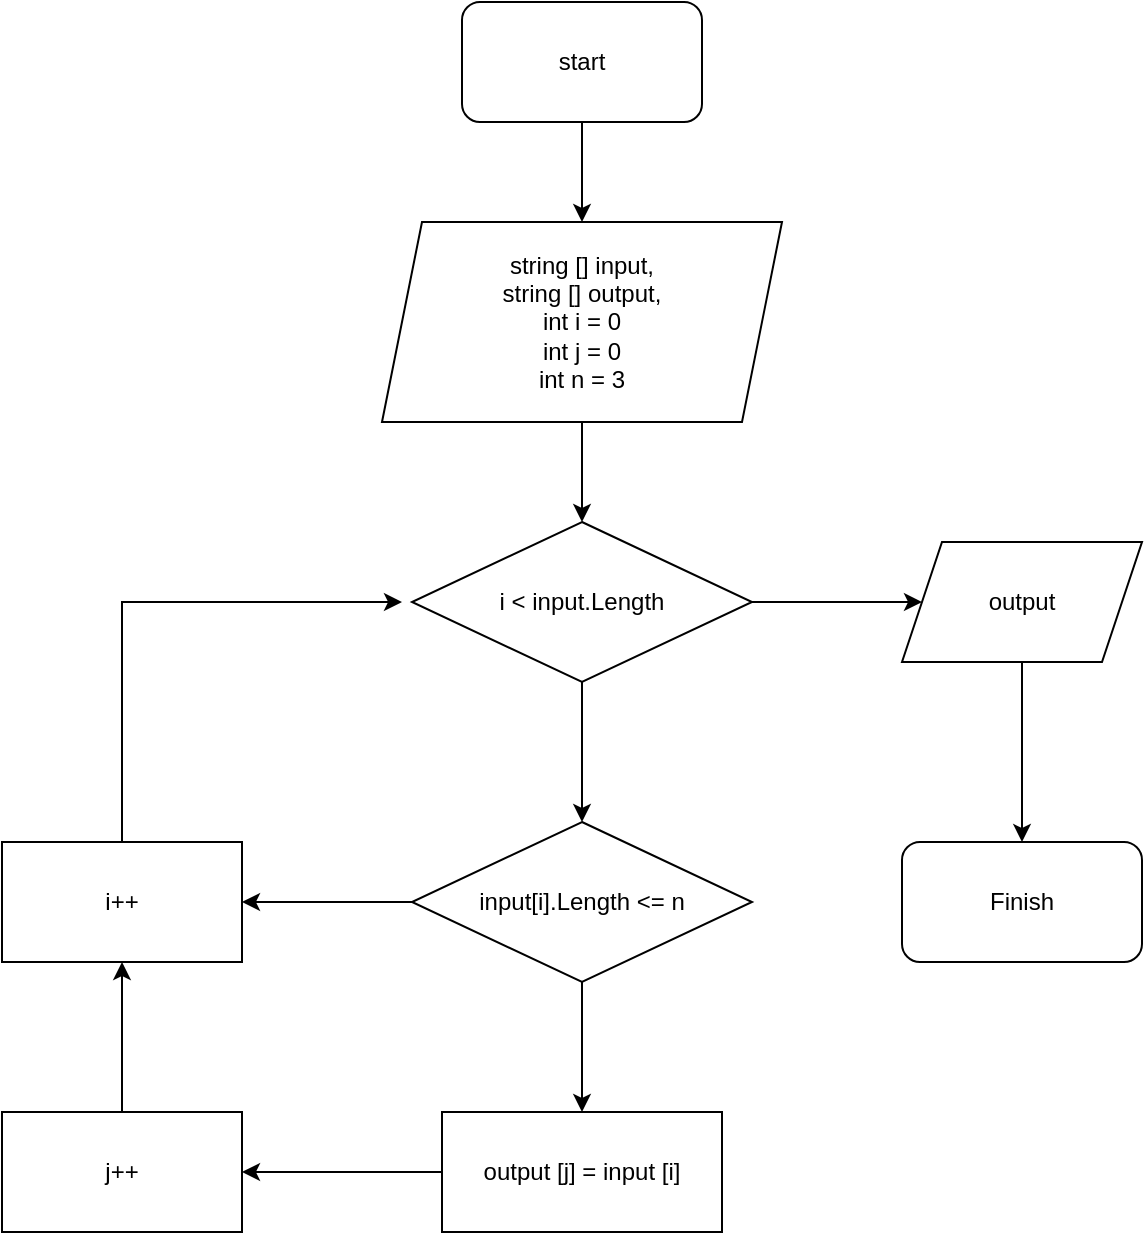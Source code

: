 <mxfile version="12.2.4" pages="1"><diagram id="C5RBs43oDa-KdzZeNtuy" name="Page-1"><mxGraphModel dx="650" dy="236" grid="1" gridSize="10" guides="1" tooltips="1" connect="1" arrows="1" fold="1" page="1" pageScale="1" pageWidth="827" pageHeight="1169" math="0" shadow="0"><root><mxCell id="WIyWlLk6GJQsqaUBKTNV-0"/><mxCell id="WIyWlLk6GJQsqaUBKTNV-1" parent="WIyWlLk6GJQsqaUBKTNV-0"/><mxCell id="msBIbbUuq6xZIfn3R0An-10" style="edgeStyle=orthogonalEdgeStyle;rounded=0;orthogonalLoop=1;jettySize=auto;html=1;exitX=0.5;exitY=1;exitDx=0;exitDy=0;" parent="WIyWlLk6GJQsqaUBKTNV-1" source="msBIbbUuq6xZIfn3R0An-1" target="msBIbbUuq6xZIfn3R0An-2" edge="1"><mxGeometry relative="1" as="geometry"/></mxCell><mxCell id="msBIbbUuq6xZIfn3R0An-1" value="start" style="rounded=1;whiteSpace=wrap;html=1;" parent="WIyWlLk6GJQsqaUBKTNV-1" vertex="1"><mxGeometry x="340" y="30" width="120" height="60" as="geometry"/></mxCell><mxCell id="msBIbbUuq6xZIfn3R0An-11" style="edgeStyle=orthogonalEdgeStyle;rounded=0;orthogonalLoop=1;jettySize=auto;html=1;entryX=0.5;entryY=0;entryDx=0;entryDy=0;" parent="WIyWlLk6GJQsqaUBKTNV-1" source="msBIbbUuq6xZIfn3R0An-2" target="msBIbbUuq6xZIfn3R0An-3" edge="1"><mxGeometry relative="1" as="geometry"/></mxCell><mxCell id="msBIbbUuq6xZIfn3R0An-2" value="string [] input,&lt;br&gt;string [] output,&lt;br&gt;int i = 0&lt;br&gt;int j = 0&lt;br&gt;int n = 3" style="shape=parallelogram;perimeter=parallelogramPerimeter;whiteSpace=wrap;html=1;fixedSize=1;" parent="WIyWlLk6GJQsqaUBKTNV-1" vertex="1"><mxGeometry x="300" y="140" width="200" height="100" as="geometry"/></mxCell><mxCell id="msBIbbUuq6xZIfn3R0An-12" style="edgeStyle=orthogonalEdgeStyle;rounded=0;orthogonalLoop=1;jettySize=auto;html=1;exitX=0.5;exitY=1;exitDx=0;exitDy=0;entryX=0.5;entryY=0;entryDx=0;entryDy=0;" parent="WIyWlLk6GJQsqaUBKTNV-1" source="msBIbbUuq6xZIfn3R0An-3" target="msBIbbUuq6xZIfn3R0An-4" edge="1"><mxGeometry relative="1" as="geometry"/></mxCell><mxCell id="msBIbbUuq6xZIfn3R0An-18" style="edgeStyle=orthogonalEdgeStyle;rounded=0;orthogonalLoop=1;jettySize=auto;html=1;" parent="WIyWlLk6GJQsqaUBKTNV-1" source="msBIbbUuq6xZIfn3R0An-3" target="msBIbbUuq6xZIfn3R0An-6" edge="1"><mxGeometry relative="1" as="geometry"/></mxCell><mxCell id="msBIbbUuq6xZIfn3R0An-3" value="i &amp;lt; input.Length" style="rhombus;whiteSpace=wrap;html=1;" parent="WIyWlLk6GJQsqaUBKTNV-1" vertex="1"><mxGeometry x="315" y="290" width="170" height="80" as="geometry"/></mxCell><mxCell id="msBIbbUuq6xZIfn3R0An-13" style="edgeStyle=orthogonalEdgeStyle;rounded=0;orthogonalLoop=1;jettySize=auto;html=1;entryX=0.5;entryY=0;entryDx=0;entryDy=0;" parent="WIyWlLk6GJQsqaUBKTNV-1" source="msBIbbUuq6xZIfn3R0An-4" target="msBIbbUuq6xZIfn3R0An-5" edge="1"><mxGeometry relative="1" as="geometry"/></mxCell><mxCell id="msBIbbUuq6xZIfn3R0An-20" style="edgeStyle=orthogonalEdgeStyle;rounded=0;orthogonalLoop=1;jettySize=auto;html=1;entryX=1;entryY=0.5;entryDx=0;entryDy=0;" parent="WIyWlLk6GJQsqaUBKTNV-1" source="msBIbbUuq6xZIfn3R0An-4" target="msBIbbUuq6xZIfn3R0An-8" edge="1"><mxGeometry relative="1" as="geometry"/></mxCell><mxCell id="msBIbbUuq6xZIfn3R0An-4" value="input[i].Length &amp;lt;= n" style="rhombus;whiteSpace=wrap;html=1;" parent="WIyWlLk6GJQsqaUBKTNV-1" vertex="1"><mxGeometry x="315" y="440" width="170" height="80" as="geometry"/></mxCell><mxCell id="msBIbbUuq6xZIfn3R0An-15" style="edgeStyle=orthogonalEdgeStyle;rounded=0;orthogonalLoop=1;jettySize=auto;html=1;" parent="WIyWlLk6GJQsqaUBKTNV-1" source="msBIbbUuq6xZIfn3R0An-5" edge="1"><mxGeometry relative="1" as="geometry"><mxPoint x="230" y="615" as="targetPoint"/></mxGeometry></mxCell><mxCell id="msBIbbUuq6xZIfn3R0An-5" value="output [j] = input [i]" style="rounded=0;whiteSpace=wrap;html=1;" parent="WIyWlLk6GJQsqaUBKTNV-1" vertex="1"><mxGeometry x="330" y="585" width="140" height="60" as="geometry"/></mxCell><mxCell id="msBIbbUuq6xZIfn3R0An-19" style="edgeStyle=orthogonalEdgeStyle;rounded=0;orthogonalLoop=1;jettySize=auto;html=1;entryX=0.5;entryY=0;entryDx=0;entryDy=0;" parent="WIyWlLk6GJQsqaUBKTNV-1" source="msBIbbUuq6xZIfn3R0An-6" target="msBIbbUuq6xZIfn3R0An-7" edge="1"><mxGeometry relative="1" as="geometry"/></mxCell><mxCell id="msBIbbUuq6xZIfn3R0An-6" value="output" style="shape=parallelogram;perimeter=parallelogramPerimeter;whiteSpace=wrap;html=1;fixedSize=1;" parent="WIyWlLk6GJQsqaUBKTNV-1" vertex="1"><mxGeometry x="560" y="300" width="120" height="60" as="geometry"/></mxCell><mxCell id="msBIbbUuq6xZIfn3R0An-7" value="Finish" style="rounded=1;whiteSpace=wrap;html=1;" parent="WIyWlLk6GJQsqaUBKTNV-1" vertex="1"><mxGeometry x="560" y="450" width="120" height="60" as="geometry"/></mxCell><mxCell id="msBIbbUuq6xZIfn3R0An-17" style="edgeStyle=orthogonalEdgeStyle;rounded=0;orthogonalLoop=1;jettySize=auto;html=1;" parent="WIyWlLk6GJQsqaUBKTNV-1" source="msBIbbUuq6xZIfn3R0An-8" edge="1"><mxGeometry relative="1" as="geometry"><mxPoint x="310" y="330" as="targetPoint"/><Array as="points"><mxPoint x="170" y="330"/></Array></mxGeometry></mxCell><mxCell id="msBIbbUuq6xZIfn3R0An-8" value="i++" style="rounded=0;whiteSpace=wrap;html=1;" parent="WIyWlLk6GJQsqaUBKTNV-1" vertex="1"><mxGeometry x="110" y="450" width="120" height="60" as="geometry"/></mxCell><mxCell id="msBIbbUuq6xZIfn3R0An-16" style="edgeStyle=orthogonalEdgeStyle;rounded=0;orthogonalLoop=1;jettySize=auto;html=1;entryX=0.5;entryY=1;entryDx=0;entryDy=0;" parent="WIyWlLk6GJQsqaUBKTNV-1" source="msBIbbUuq6xZIfn3R0An-9" target="msBIbbUuq6xZIfn3R0An-8" edge="1"><mxGeometry relative="1" as="geometry"/></mxCell><mxCell id="msBIbbUuq6xZIfn3R0An-9" value="j++" style="rounded=0;whiteSpace=wrap;html=1;" parent="WIyWlLk6GJQsqaUBKTNV-1" vertex="1"><mxGeometry x="110" y="585" width="120" height="60" as="geometry"/></mxCell></root></mxGraphModel></diagram></mxfile>
